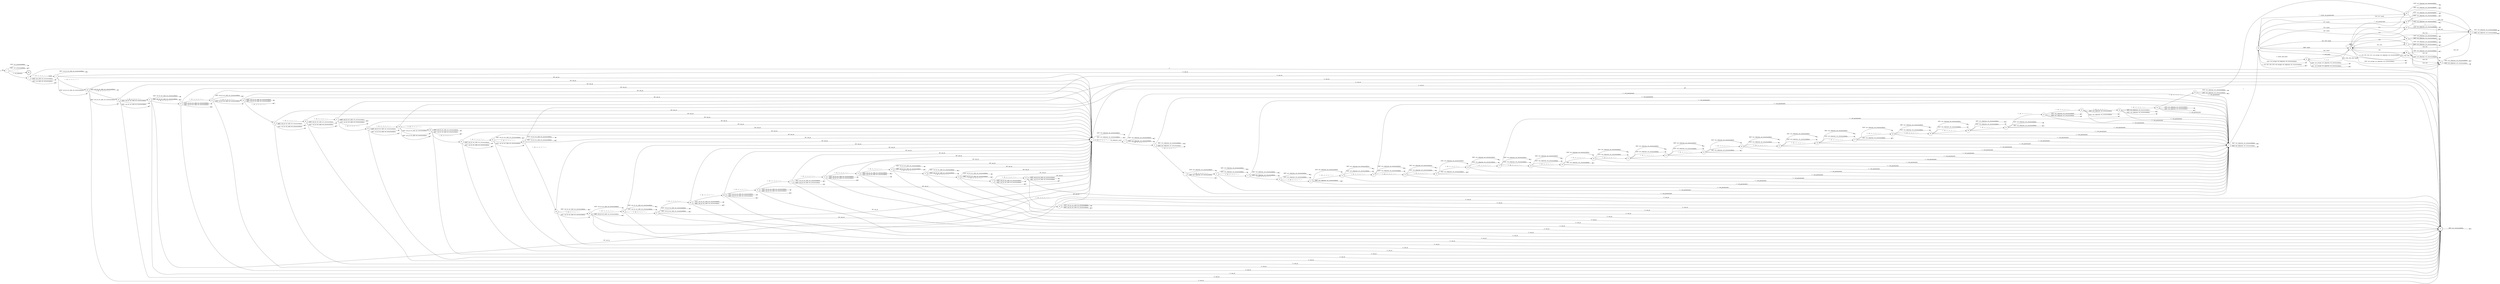 digraph rfc5424 {
	rankdir=LR;
	node [ shape = point ];
	ENTRY;
	eof_1;
	eof_2;
	eof_3;
	eof_4;
	eof_5;
	eof_6;
	eof_7;
	eof_8;
	eof_9;
	eof_10;
	eof_11;
	eof_12;
	eof_13;
	eof_14;
	eof_15;
	eof_16;
	eof_17;
	eof_18;
	eof_19;
	eof_20;
	eof_21;
	eof_22;
	eof_23;
	eof_24;
	eof_25;
	eof_26;
	eof_27;
	eof_28;
	eof_29;
	eof_30;
	eof_31;
	eof_32;
	eof_33;
	eof_34;
	eof_35;
	eof_36;
	eof_37;
	eof_38;
	eof_39;
	eof_40;
	eof_41;
	eof_42;
	eof_43;
	eof_44;
	eof_45;
	eof_46;
	eof_47;
	eof_48;
	eof_49;
	eof_50;
	eof_51;
	eof_52;
	eof_53;
	eof_54;
	eof_55;
	eof_56;
	eof_57;
	eof_58;
	eof_59;
	eof_60;
	eof_61;
	eof_62;
	eof_63;
	eof_64;
	eof_65;
	eof_66;
	eof_67;
	eof_68;
	eof_69;
	eof_70;
	eof_71;
	eof_72;
	eof_73;
	eof_74;
	eof_75;
	eof_76;
	eof_77;
	eof_78;
	eof_79;
	node [ shape = circle, height = 0.2 ];
	err_1 [ label=""];
	err_2 [ label=""];
	err_3 [ label=""];
	err_4 [ label=""];
	err_5 [ label=""];
	err_6 [ label=""];
	err_7 [ label=""];
	err_8 [ label=""];
	err_9 [ label=""];
	err_10 [ label=""];
	err_11 [ label=""];
	err_12 [ label=""];
	err_13 [ label=""];
	err_14 [ label=""];
	err_15 [ label=""];
	err_16 [ label=""];
	err_17 [ label=""];
	err_18 [ label=""];
	err_19 [ label=""];
	err_20 [ label=""];
	err_21 [ label=""];
	err_22 [ label=""];
	err_23 [ label=""];
	err_24 [ label=""];
	err_25 [ label=""];
	err_26 [ label=""];
	err_27 [ label=""];
	err_28 [ label=""];
	err_29 [ label=""];
	err_30 [ label=""];
	err_31 [ label=""];
	err_32 [ label=""];
	err_33 [ label=""];
	err_34 [ label=""];
	err_35 [ label=""];
	err_36 [ label=""];
	err_37 [ label=""];
	err_38 [ label=""];
	err_39 [ label=""];
	err_40 [ label=""];
	err_41 [ label=""];
	err_42 [ label=""];
	err_43 [ label=""];
	err_44 [ label=""];
	err_45 [ label=""];
	err_46 [ label=""];
	err_47 [ label=""];
	err_48 [ label=""];
	err_49 [ label=""];
	err_50 [ label=""];
	err_51 [ label=""];
	err_52 [ label=""];
	err_53 [ label=""];
	err_54 [ label=""];
	err_55 [ label=""];
	err_56 [ label=""];
	err_57 [ label=""];
	err_58 [ label=""];
	err_59 [ label=""];
	err_60 [ label=""];
	err_61 [ label=""];
	err_62 [ label=""];
	err_63 [ label=""];
	err_64 [ label=""];
	err_65 [ label=""];
	err_66 [ label=""];
	err_67 [ label=""];
	err_68 [ label=""];
	err_69 [ label=""];
	err_70 [ label=""];
	err_71 [ label=""];
	err_72 [ label=""];
	err_73 [ label=""];
	err_74 [ label=""];
	err_75 [ label=""];
	err_76 [ label=""];
	err_77 [ label=""];
	err_78 [ label=""];
	err_79 [ label=""];
	err_81 [ label=""];
	node [ fixedsize = true, height = 0.65, shape = doublecircle ];
	80;
	81;
	node [ shape = circle ];
	1 -> 80 [ label = "'-'" ];
	1 -> 2 [ label = "'[' / ini_elements" ];
	1 -> err_1 [ label = "DEF / err_structureddata" ];
	2 -> 3 [ label = "'!', '#'..'<', '>'..'\\', '^'..'~' / mark" ];
	2 -> err_2 [ label = "DEF / err_sdid, err_structureddata" ];
	3 -> 4 [ label = "SP / set_id" ];
	3 -> 49 [ label = "'!', '#'..'<', '>'..'\\', '^'..'~'" ];
	3 -> 81 [ label = "']' / set_id" ];
	3 -> err_3 [ label = "DEF / set_id, err_sdid, err_structureddata" ];
	4 -> 5 [ label = "'!', '#'..'<', '>'..'\\', '^'..'~' / ini_sdparam, mark" ];
	4 -> err_4 [ label = "DEF / err_sdparam, err_structureddata" ];
	5 -> 6 [ label = "'!', '#'..'<', '>'..'\\', '^'..'~'" ];
	5 -> 37 [ label = "'=' / set_paramname" ];
	5 -> err_5 [ label = "DEF / err_sdparam, err_structureddata" ];
	6 -> 7 [ label = "'!', '#'..'<', '>'..'\\', '^'..'~'" ];
	6 -> 37 [ label = "'=' / set_paramname" ];
	6 -> err_6 [ label = "DEF / err_sdparam, err_structureddata" ];
	7 -> 8 [ label = "'!', '#'..'<', '>'..'\\', '^'..'~'" ];
	7 -> 37 [ label = "'=' / set_paramname" ];
	7 -> err_7 [ label = "DEF / err_sdparam, err_structureddata" ];
	8 -> 9 [ label = "'!', '#'..'<', '>'..'\\', '^'..'~'" ];
	8 -> 37 [ label = "'=' / set_paramname" ];
	8 -> err_8 [ label = "DEF / err_sdparam, err_structureddata" ];
	9 -> 10 [ label = "'!', '#'..'<', '>'..'\\', '^'..'~'" ];
	9 -> 37 [ label = "'=' / set_paramname" ];
	9 -> err_9 [ label = "DEF / err_sdparam, err_structureddata" ];
	10 -> 11 [ label = "'!', '#'..'<', '>'..'\\', '^'..'~'" ];
	10 -> 37 [ label = "'=' / set_paramname" ];
	10 -> err_10 [ label = "DEF / err_sdparam, err_structureddata" ];
	11 -> 12 [ label = "'!', '#'..'<', '>'..'\\', '^'..'~'" ];
	11 -> 37 [ label = "'=' / set_paramname" ];
	11 -> err_11 [ label = "DEF / err_sdparam, err_structureddata" ];
	12 -> 13 [ label = "'!', '#'..'<', '>'..'\\', '^'..'~'" ];
	12 -> 37 [ label = "'=' / set_paramname" ];
	12 -> err_12 [ label = "DEF / err_sdparam, err_structureddata" ];
	13 -> 14 [ label = "'!', '#'..'<', '>'..'\\', '^'..'~'" ];
	13 -> 37 [ label = "'=' / set_paramname" ];
	13 -> err_13 [ label = "DEF / err_sdparam, err_structureddata" ];
	14 -> 15 [ label = "'!', '#'..'<', '>'..'\\', '^'..'~'" ];
	14 -> 37 [ label = "'=' / set_paramname" ];
	14 -> err_14 [ label = "DEF / err_sdparam, err_structureddata" ];
	15 -> 16 [ label = "'!', '#'..'<', '>'..'\\', '^'..'~'" ];
	15 -> 37 [ label = "'=' / set_paramname" ];
	15 -> err_15 [ label = "DEF / err_sdparam, err_structureddata" ];
	16 -> 17 [ label = "'!', '#'..'<', '>'..'\\', '^'..'~'" ];
	16 -> 37 [ label = "'=' / set_paramname" ];
	16 -> err_16 [ label = "DEF / err_sdparam, err_structureddata" ];
	17 -> 18 [ label = "'!', '#'..'<', '>'..'\\', '^'..'~'" ];
	17 -> 37 [ label = "'=' / set_paramname" ];
	17 -> err_17 [ label = "DEF / err_sdparam, err_structureddata" ];
	18 -> 19 [ label = "'!', '#'..'<', '>'..'\\', '^'..'~'" ];
	18 -> 37 [ label = "'=' / set_paramname" ];
	18 -> err_18 [ label = "DEF / err_sdparam, err_structureddata" ];
	19 -> 20 [ label = "'!', '#'..'<', '>'..'\\', '^'..'~'" ];
	19 -> 37 [ label = "'=' / set_paramname" ];
	19 -> err_19 [ label = "DEF / err_sdparam, err_structureddata" ];
	20 -> 21 [ label = "'!', '#'..'<', '>'..'\\', '^'..'~'" ];
	20 -> 37 [ label = "'=' / set_paramname" ];
	20 -> err_20 [ label = "DEF / err_sdparam, err_structureddata" ];
	21 -> 22 [ label = "'!', '#'..'<', '>'..'\\', '^'..'~'" ];
	21 -> 37 [ label = "'=' / set_paramname" ];
	21 -> err_21 [ label = "DEF / err_sdparam, err_structureddata" ];
	22 -> 23 [ label = "'!', '#'..'<', '>'..'\\', '^'..'~'" ];
	22 -> 37 [ label = "'=' / set_paramname" ];
	22 -> err_22 [ label = "DEF / err_sdparam, err_structureddata" ];
	23 -> 24 [ label = "'!', '#'..'<', '>'..'\\', '^'..'~'" ];
	23 -> 37 [ label = "'=' / set_paramname" ];
	23 -> err_23 [ label = "DEF / err_sdparam, err_structureddata" ];
	24 -> 25 [ label = "'!', '#'..'<', '>'..'\\', '^'..'~'" ];
	24 -> 37 [ label = "'=' / set_paramname" ];
	24 -> err_24 [ label = "DEF / err_sdparam, err_structureddata" ];
	25 -> 26 [ label = "'!', '#'..'<', '>'..'\\', '^'..'~'" ];
	25 -> 37 [ label = "'=' / set_paramname" ];
	25 -> err_25 [ label = "DEF / err_sdparam, err_structureddata" ];
	26 -> 27 [ label = "'!', '#'..'<', '>'..'\\', '^'..'~'" ];
	26 -> 37 [ label = "'=' / set_paramname" ];
	26 -> err_26 [ label = "DEF / err_sdparam, err_structureddata" ];
	27 -> 28 [ label = "'!', '#'..'<', '>'..'\\', '^'..'~'" ];
	27 -> 37 [ label = "'=' / set_paramname" ];
	27 -> err_27 [ label = "DEF / err_sdparam, err_structureddata" ];
	28 -> 29 [ label = "'!', '#'..'<', '>'..'\\', '^'..'~'" ];
	28 -> 37 [ label = "'=' / set_paramname" ];
	28 -> err_28 [ label = "DEF / err_sdparam, err_structureddata" ];
	29 -> 30 [ label = "'!', '#'..'<', '>'..'\\', '^'..'~'" ];
	29 -> 37 [ label = "'=' / set_paramname" ];
	29 -> err_29 [ label = "DEF / err_sdparam, err_structureddata" ];
	30 -> 31 [ label = "'!', '#'..'<', '>'..'\\', '^'..'~'" ];
	30 -> 37 [ label = "'=' / set_paramname" ];
	30 -> err_30 [ label = "DEF / err_sdparam, err_structureddata" ];
	31 -> 32 [ label = "'!', '#'..'<', '>'..'\\', '^'..'~'" ];
	31 -> 37 [ label = "'=' / set_paramname" ];
	31 -> err_31 [ label = "DEF / err_sdparam, err_structureddata" ];
	32 -> 33 [ label = "'!', '#'..'<', '>'..'\\', '^'..'~'" ];
	32 -> 37 [ label = "'=' / set_paramname" ];
	32 -> err_32 [ label = "DEF / err_sdparam, err_structureddata" ];
	33 -> 34 [ label = "'!', '#'..'<', '>'..'\\', '^'..'~'" ];
	33 -> 37 [ label = "'=' / set_paramname" ];
	33 -> err_33 [ label = "DEF / err_sdparam, err_structureddata" ];
	34 -> 35 [ label = "'!', '#'..'<', '>'..'\\', '^'..'~'" ];
	34 -> 37 [ label = "'=' / set_paramname" ];
	34 -> err_34 [ label = "DEF / err_sdparam, err_structureddata" ];
	35 -> 36 [ label = "'!', '#'..'<', '>'..'\\', '^'..'~'" ];
	35 -> 37 [ label = "'=' / set_paramname" ];
	35 -> err_35 [ label = "DEF / err_sdparam, err_structureddata" ];
	36 -> 37 [ label = "'=' / set_paramname" ];
	36 -> err_36 [ label = "DEF / err_sdparam, err_structureddata" ];
	37 -> 38 [ label = "'\"'" ];
	37 -> err_37 [ label = "DEF / err_sdparam, err_structureddata" ];
	38 -> 40 [ label = "'\"' / mark, set_paramvalue" ];
	38 -> 41 [ label = "'\\' / mark, add_slash" ];
	38 -> err_38 [ label = "']', 128..193, 245..255 / err_escape, err_sdparam, err_structureddata" ];
	38 -> 42 [ label = "194..223 / mark" ];
	38 -> 43 [ label = "224 / mark" ];
	38 -> 44 [ label = "225..236, 238..239 / mark" ];
	38 -> 45 [ label = "237 / mark" ];
	38 -> 46 [ label = "240 / mark" ];
	38 -> 47 [ label = "241..243 / mark" ];
	38 -> 48 [ label = "244 / mark" ];
	38 -> 39 [ label = "DEF / mark" ];
	39 -> 40 [ label = "'\"' / set_paramvalue" ];
	39 -> 41 [ label = "'\\' / add_slash" ];
	39 -> err_39 [ label = "']', 128..193, 245..255 / err_escape, err_sdparam, err_structureddata" ];
	39 -> 42 [ label = "194..223" ];
	39 -> 43 [ label = "224" ];
	39 -> 44 [ label = "225..236, 238..239" ];
	39 -> 45 [ label = "237" ];
	39 -> 46 [ label = "240" ];
	39 -> 47 [ label = "241..243" ];
	39 -> 48 [ label = "244" ];
	39 -> 39 [ label = "DEF" ];
	40 -> 4 [ label = "SP" ];
	40 -> 81 [ label = "']'" ];
	40 -> err_40 [ label = "DEF / err_sdparam, err_structureddata" ];
	41 -> 39 [ label = "'\"', '\\'..']'" ];
	41 -> err_41 [ label = "DEF / err_escape, err_sdparam, err_structureddata" ];
	42 -> 39 [ label = "128..191" ];
	42 -> err_42 [ label = "DEF / err_sdparam, err_structureddata" ];
	43 -> 42 [ label = "160..191" ];
	43 -> err_43 [ label = "DEF / err_sdparam, err_structureddata" ];
	44 -> 42 [ label = "128..191" ];
	44 -> err_44 [ label = "DEF / err_sdparam, err_structureddata" ];
	45 -> 42 [ label = "128..159" ];
	45 -> err_45 [ label = "DEF / err_sdparam, err_structureddata" ];
	46 -> 44 [ label = "144..191" ];
	46 -> err_46 [ label = "DEF / err_sdparam, err_structureddata" ];
	47 -> 44 [ label = "128..191" ];
	47 -> err_47 [ label = "DEF / err_sdparam, err_structureddata" ];
	48 -> 44 [ label = "128..143" ];
	48 -> err_48 [ label = "DEF / err_sdparam, err_structureddata" ];
	49 -> 4 [ label = "SP / set_id" ];
	49 -> 50 [ label = "'!', '#'..'<', '>'..'\\', '^'..'~'" ];
	49 -> 81 [ label = "']' / set_id" ];
	49 -> err_49 [ label = "DEF / set_id, err_sdid, err_structureddata" ];
	50 -> 4 [ label = "SP / set_id" ];
	50 -> 51 [ label = "'!', '#'..'<', '>'..'\\', '^'..'~'" ];
	50 -> 81 [ label = "']' / set_id" ];
	50 -> err_50 [ label = "DEF / set_id, err_sdid, err_structureddata" ];
	51 -> 4 [ label = "SP / set_id" ];
	51 -> 52 [ label = "'!', '#'..'<', '>'..'\\', '^'..'~'" ];
	51 -> 81 [ label = "']' / set_id" ];
	51 -> err_51 [ label = "DEF / set_id, err_sdid, err_structureddata" ];
	52 -> 4 [ label = "SP / set_id" ];
	52 -> 53 [ label = "'!', '#'..'<', '>'..'\\', '^'..'~'" ];
	52 -> 81 [ label = "']' / set_id" ];
	52 -> err_52 [ label = "DEF / set_id, err_sdid, err_structureddata" ];
	53 -> 4 [ label = "SP / set_id" ];
	53 -> 54 [ label = "'!', '#'..'<', '>'..'\\', '^'..'~'" ];
	53 -> 81 [ label = "']' / set_id" ];
	53 -> err_53 [ label = "DEF / set_id, err_sdid, err_structureddata" ];
	54 -> 4 [ label = "SP / set_id" ];
	54 -> 55 [ label = "'!', '#'..'<', '>'..'\\', '^'..'~'" ];
	54 -> 81 [ label = "']' / set_id" ];
	54 -> err_54 [ label = "DEF / set_id, err_sdid, err_structureddata" ];
	55 -> 4 [ label = "SP / set_id" ];
	55 -> 56 [ label = "'!', '#'..'<', '>'..'\\', '^'..'~'" ];
	55 -> 81 [ label = "']' / set_id" ];
	55 -> err_55 [ label = "DEF / set_id, err_sdid, err_structureddata" ];
	56 -> 4 [ label = "SP / set_id" ];
	56 -> 57 [ label = "'!', '#'..'<', '>'..'\\', '^'..'~'" ];
	56 -> 81 [ label = "']' / set_id" ];
	56 -> err_56 [ label = "DEF / set_id, err_sdid, err_structureddata" ];
	57 -> 4 [ label = "SP / set_id" ];
	57 -> 58 [ label = "'!', '#'..'<', '>'..'\\', '^'..'~'" ];
	57 -> 81 [ label = "']' / set_id" ];
	57 -> err_57 [ label = "DEF / set_id, err_sdid, err_structureddata" ];
	58 -> 4 [ label = "SP / set_id" ];
	58 -> 59 [ label = "'!', '#'..'<', '>'..'\\', '^'..'~'" ];
	58 -> 81 [ label = "']' / set_id" ];
	58 -> err_58 [ label = "DEF / set_id, err_sdid, err_structureddata" ];
	59 -> 4 [ label = "SP / set_id" ];
	59 -> 60 [ label = "'!', '#'..'<', '>'..'\\', '^'..'~'" ];
	59 -> 81 [ label = "']' / set_id" ];
	59 -> err_59 [ label = "DEF / set_id, err_sdid, err_structureddata" ];
	60 -> 4 [ label = "SP / set_id" ];
	60 -> 61 [ label = "'!', '#'..'<', '>'..'\\', '^'..'~'" ];
	60 -> 81 [ label = "']' / set_id" ];
	60 -> err_60 [ label = "DEF / set_id, err_sdid, err_structureddata" ];
	61 -> 4 [ label = "SP / set_id" ];
	61 -> 62 [ label = "'!', '#'..'<', '>'..'\\', '^'..'~'" ];
	61 -> 81 [ label = "']' / set_id" ];
	61 -> err_61 [ label = "DEF / set_id, err_sdid, err_structureddata" ];
	62 -> 4 [ label = "SP / set_id" ];
	62 -> 63 [ label = "'!', '#'..'<', '>'..'\\', '^'..'~'" ];
	62 -> 81 [ label = "']' / set_id" ];
	62 -> err_62 [ label = "DEF / set_id, err_sdid, err_structureddata" ];
	63 -> 4 [ label = "SP / set_id" ];
	63 -> 64 [ label = "'!', '#'..'<', '>'..'\\', '^'..'~'" ];
	63 -> 81 [ label = "']' / set_id" ];
	63 -> err_63 [ label = "DEF / set_id, err_sdid, err_structureddata" ];
	64 -> 4 [ label = "SP / set_id" ];
	64 -> 65 [ label = "'!', '#'..'<', '>'..'\\', '^'..'~'" ];
	64 -> 81 [ label = "']' / set_id" ];
	64 -> err_64 [ label = "DEF / set_id, err_sdid, err_structureddata" ];
	65 -> 4 [ label = "SP / set_id" ];
	65 -> 66 [ label = "'!', '#'..'<', '>'..'\\', '^'..'~'" ];
	65 -> 81 [ label = "']' / set_id" ];
	65 -> err_65 [ label = "DEF / set_id, err_sdid, err_structureddata" ];
	66 -> 4 [ label = "SP / set_id" ];
	66 -> 67 [ label = "'!', '#'..'<', '>'..'\\', '^'..'~'" ];
	66 -> 81 [ label = "']' / set_id" ];
	66 -> err_66 [ label = "DEF / set_id, err_sdid, err_structureddata" ];
	67 -> 4 [ label = "SP / set_id" ];
	67 -> 68 [ label = "'!', '#'..'<', '>'..'\\', '^'..'~'" ];
	67 -> 81 [ label = "']' / set_id" ];
	67 -> err_67 [ label = "DEF / set_id, err_sdid, err_structureddata" ];
	68 -> 4 [ label = "SP / set_id" ];
	68 -> 69 [ label = "'!', '#'..'<', '>'..'\\', '^'..'~'" ];
	68 -> 81 [ label = "']' / set_id" ];
	68 -> err_68 [ label = "DEF / set_id, err_sdid, err_structureddata" ];
	69 -> 4 [ label = "SP / set_id" ];
	69 -> 70 [ label = "'!', '#'..'<', '>'..'\\', '^'..'~'" ];
	69 -> 81 [ label = "']' / set_id" ];
	69 -> err_69 [ label = "DEF / set_id, err_sdid, err_structureddata" ];
	70 -> 4 [ label = "SP / set_id" ];
	70 -> 71 [ label = "'!', '#'..'<', '>'..'\\', '^'..'~'" ];
	70 -> 81 [ label = "']' / set_id" ];
	70 -> err_70 [ label = "DEF / set_id, err_sdid, err_structureddata" ];
	71 -> 4 [ label = "SP / set_id" ];
	71 -> 72 [ label = "'!', '#'..'<', '>'..'\\', '^'..'~'" ];
	71 -> 81 [ label = "']' / set_id" ];
	71 -> err_71 [ label = "DEF / set_id, err_sdid, err_structureddata" ];
	72 -> 4 [ label = "SP / set_id" ];
	72 -> 73 [ label = "'!', '#'..'<', '>'..'\\', '^'..'~'" ];
	72 -> 81 [ label = "']' / set_id" ];
	72 -> err_72 [ label = "DEF / set_id, err_sdid, err_structureddata" ];
	73 -> 4 [ label = "SP / set_id" ];
	73 -> 74 [ label = "'!', '#'..'<', '>'..'\\', '^'..'~'" ];
	73 -> 81 [ label = "']' / set_id" ];
	73 -> err_73 [ label = "DEF / set_id, err_sdid, err_structureddata" ];
	74 -> 4 [ label = "SP / set_id" ];
	74 -> 75 [ label = "'!', '#'..'<', '>'..'\\', '^'..'~'" ];
	74 -> 81 [ label = "']' / set_id" ];
	74 -> err_74 [ label = "DEF / set_id, err_sdid, err_structureddata" ];
	75 -> 4 [ label = "SP / set_id" ];
	75 -> 76 [ label = "'!', '#'..'<', '>'..'\\', '^'..'~'" ];
	75 -> 81 [ label = "']' / set_id" ];
	75 -> err_75 [ label = "DEF / set_id, err_sdid, err_structureddata" ];
	76 -> 4 [ label = "SP / set_id" ];
	76 -> 77 [ label = "'!', '#'..'<', '>'..'\\', '^'..'~'" ];
	76 -> 81 [ label = "']' / set_id" ];
	76 -> err_76 [ label = "DEF / set_id, err_sdid, err_structureddata" ];
	77 -> 4 [ label = "SP / set_id" ];
	77 -> 78 [ label = "'!', '#'..'<', '>'..'\\', '^'..'~'" ];
	77 -> 81 [ label = "']' / set_id" ];
	77 -> err_77 [ label = "DEF / set_id, err_sdid, err_structureddata" ];
	78 -> 4 [ label = "SP / set_id" ];
	78 -> 79 [ label = "'!', '#'..'<', '>'..'\\', '^'..'~'" ];
	78 -> 81 [ label = "']' / set_id" ];
	78 -> err_78 [ label = "DEF / set_id, err_sdid, err_structureddata" ];
	79 -> 4 [ label = "SP / set_id" ];
	79 -> 81 [ label = "']' / set_id" ];
	79 -> err_79 [ label = "DEF / set_id, err_sdid, err_structureddata" ];
	81 -> 2 [ label = "'['" ];
	81 -> err_81 [ label = "DEF / err_structureddata" ];
	ENTRY -> 1 [ label = "IN" ];
	1 -> eof_1 [ label = "EOF / err_structureddata" ];
	2 -> eof_2 [ label = "EOF / err_sdid, err_structureddata" ];
	3 -> eof_3 [ label = "EOF / set_id, err_sdid, err_structureddata" ];
	4 -> eof_4 [ label = "EOF / err_sdparam, err_structureddata" ];
	5 -> eof_5 [ label = "EOF / err_sdparam, err_structureddata" ];
	6 -> eof_6 [ label = "EOF / err_sdparam, err_structureddata" ];
	7 -> eof_7 [ label = "EOF / err_sdparam, err_structureddata" ];
	8 -> eof_8 [ label = "EOF / err_sdparam, err_structureddata" ];
	9 -> eof_9 [ label = "EOF / err_sdparam, err_structureddata" ];
	10 -> eof_10 [ label = "EOF / err_sdparam, err_structureddata" ];
	11 -> eof_11 [ label = "EOF / err_sdparam, err_structureddata" ];
	12 -> eof_12 [ label = "EOF / err_sdparam, err_structureddata" ];
	13 -> eof_13 [ label = "EOF / err_sdparam, err_structureddata" ];
	14 -> eof_14 [ label = "EOF / err_sdparam, err_structureddata" ];
	15 -> eof_15 [ label = "EOF / err_sdparam, err_structureddata" ];
	16 -> eof_16 [ label = "EOF / err_sdparam, err_structureddata" ];
	17 -> eof_17 [ label = "EOF / err_sdparam, err_structureddata" ];
	18 -> eof_18 [ label = "EOF / err_sdparam, err_structureddata" ];
	19 -> eof_19 [ label = "EOF / err_sdparam, err_structureddata" ];
	20 -> eof_20 [ label = "EOF / err_sdparam, err_structureddata" ];
	21 -> eof_21 [ label = "EOF / err_sdparam, err_structureddata" ];
	22 -> eof_22 [ label = "EOF / err_sdparam, err_structureddata" ];
	23 -> eof_23 [ label = "EOF / err_sdparam, err_structureddata" ];
	24 -> eof_24 [ label = "EOF / err_sdparam, err_structureddata" ];
	25 -> eof_25 [ label = "EOF / err_sdparam, err_structureddata" ];
	26 -> eof_26 [ label = "EOF / err_sdparam, err_structureddata" ];
	27 -> eof_27 [ label = "EOF / err_sdparam, err_structureddata" ];
	28 -> eof_28 [ label = "EOF / err_sdparam, err_structureddata" ];
	29 -> eof_29 [ label = "EOF / err_sdparam, err_structureddata" ];
	30 -> eof_30 [ label = "EOF / err_sdparam, err_structureddata" ];
	31 -> eof_31 [ label = "EOF / err_sdparam, err_structureddata" ];
	32 -> eof_32 [ label = "EOF / err_sdparam, err_structureddata" ];
	33 -> eof_33 [ label = "EOF / err_sdparam, err_structureddata" ];
	34 -> eof_34 [ label = "EOF / err_sdparam, err_structureddata" ];
	35 -> eof_35 [ label = "EOF / err_sdparam, err_structureddata" ];
	36 -> eof_36 [ label = "EOF / err_sdparam, err_structureddata" ];
	37 -> eof_37 [ label = "EOF / err_sdparam, err_structureddata" ];
	38 -> eof_38 [ label = "EOF / err_escape, err_sdparam, err_structureddata" ];
	39 -> eof_39 [ label = "EOF / err_escape, err_sdparam, err_structureddata" ];
	40 -> eof_40 [ label = "EOF / err_sdparam, err_structureddata" ];
	41 -> eof_41 [ label = "EOF / err_escape, err_sdparam, err_structureddata" ];
	42 -> eof_42 [ label = "EOF / err_sdparam, err_structureddata" ];
	43 -> eof_43 [ label = "EOF / err_sdparam, err_structureddata" ];
	44 -> eof_44 [ label = "EOF / err_sdparam, err_structureddata" ];
	45 -> eof_45 [ label = "EOF / err_sdparam, err_structureddata" ];
	46 -> eof_46 [ label = "EOF / err_sdparam, err_structureddata" ];
	47 -> eof_47 [ label = "EOF / err_sdparam, err_structureddata" ];
	48 -> eof_48 [ label = "EOF / err_sdparam, err_structureddata" ];
	49 -> eof_49 [ label = "EOF / set_id, err_sdid, err_structureddata" ];
	50 -> eof_50 [ label = "EOF / set_id, err_sdid, err_structureddata" ];
	51 -> eof_51 [ label = "EOF / set_id, err_sdid, err_structureddata" ];
	52 -> eof_52 [ label = "EOF / set_id, err_sdid, err_structureddata" ];
	53 -> eof_53 [ label = "EOF / set_id, err_sdid, err_structureddata" ];
	54 -> eof_54 [ label = "EOF / set_id, err_sdid, err_structureddata" ];
	55 -> eof_55 [ label = "EOF / set_id, err_sdid, err_structureddata" ];
	56 -> eof_56 [ label = "EOF / set_id, err_sdid, err_structureddata" ];
	57 -> eof_57 [ label = "EOF / set_id, err_sdid, err_structureddata" ];
	58 -> eof_58 [ label = "EOF / set_id, err_sdid, err_structureddata" ];
	59 -> eof_59 [ label = "EOF / set_id, err_sdid, err_structureddata" ];
	60 -> eof_60 [ label = "EOF / set_id, err_sdid, err_structureddata" ];
	61 -> eof_61 [ label = "EOF / set_id, err_sdid, err_structureddata" ];
	62 -> eof_62 [ label = "EOF / set_id, err_sdid, err_structureddata" ];
	63 -> eof_63 [ label = "EOF / set_id, err_sdid, err_structureddata" ];
	64 -> eof_64 [ label = "EOF / set_id, err_sdid, err_structureddata" ];
	65 -> eof_65 [ label = "EOF / set_id, err_sdid, err_structureddata" ];
	66 -> eof_66 [ label = "EOF / set_id, err_sdid, err_structureddata" ];
	67 -> eof_67 [ label = "EOF / set_id, err_sdid, err_structureddata" ];
	68 -> eof_68 [ label = "EOF / set_id, err_sdid, err_structureddata" ];
	69 -> eof_69 [ label = "EOF / set_id, err_sdid, err_structureddata" ];
	70 -> eof_70 [ label = "EOF / set_id, err_sdid, err_structureddata" ];
	71 -> eof_71 [ label = "EOF / set_id, err_sdid, err_structureddata" ];
	72 -> eof_72 [ label = "EOF / set_id, err_sdid, err_structureddata" ];
	73 -> eof_73 [ label = "EOF / set_id, err_sdid, err_structureddata" ];
	74 -> eof_74 [ label = "EOF / set_id, err_sdid, err_structureddata" ];
	75 -> eof_75 [ label = "EOF / set_id, err_sdid, err_structureddata" ];
	76 -> eof_76 [ label = "EOF / set_id, err_sdid, err_structureddata" ];
	77 -> eof_77 [ label = "EOF / set_id, err_sdid, err_structureddata" ];
	78 -> eof_78 [ label = "EOF / set_id, err_sdid, err_structureddata" ];
	79 -> eof_79 [ label = "EOF / set_id, err_sdid, err_structureddata" ];
}
